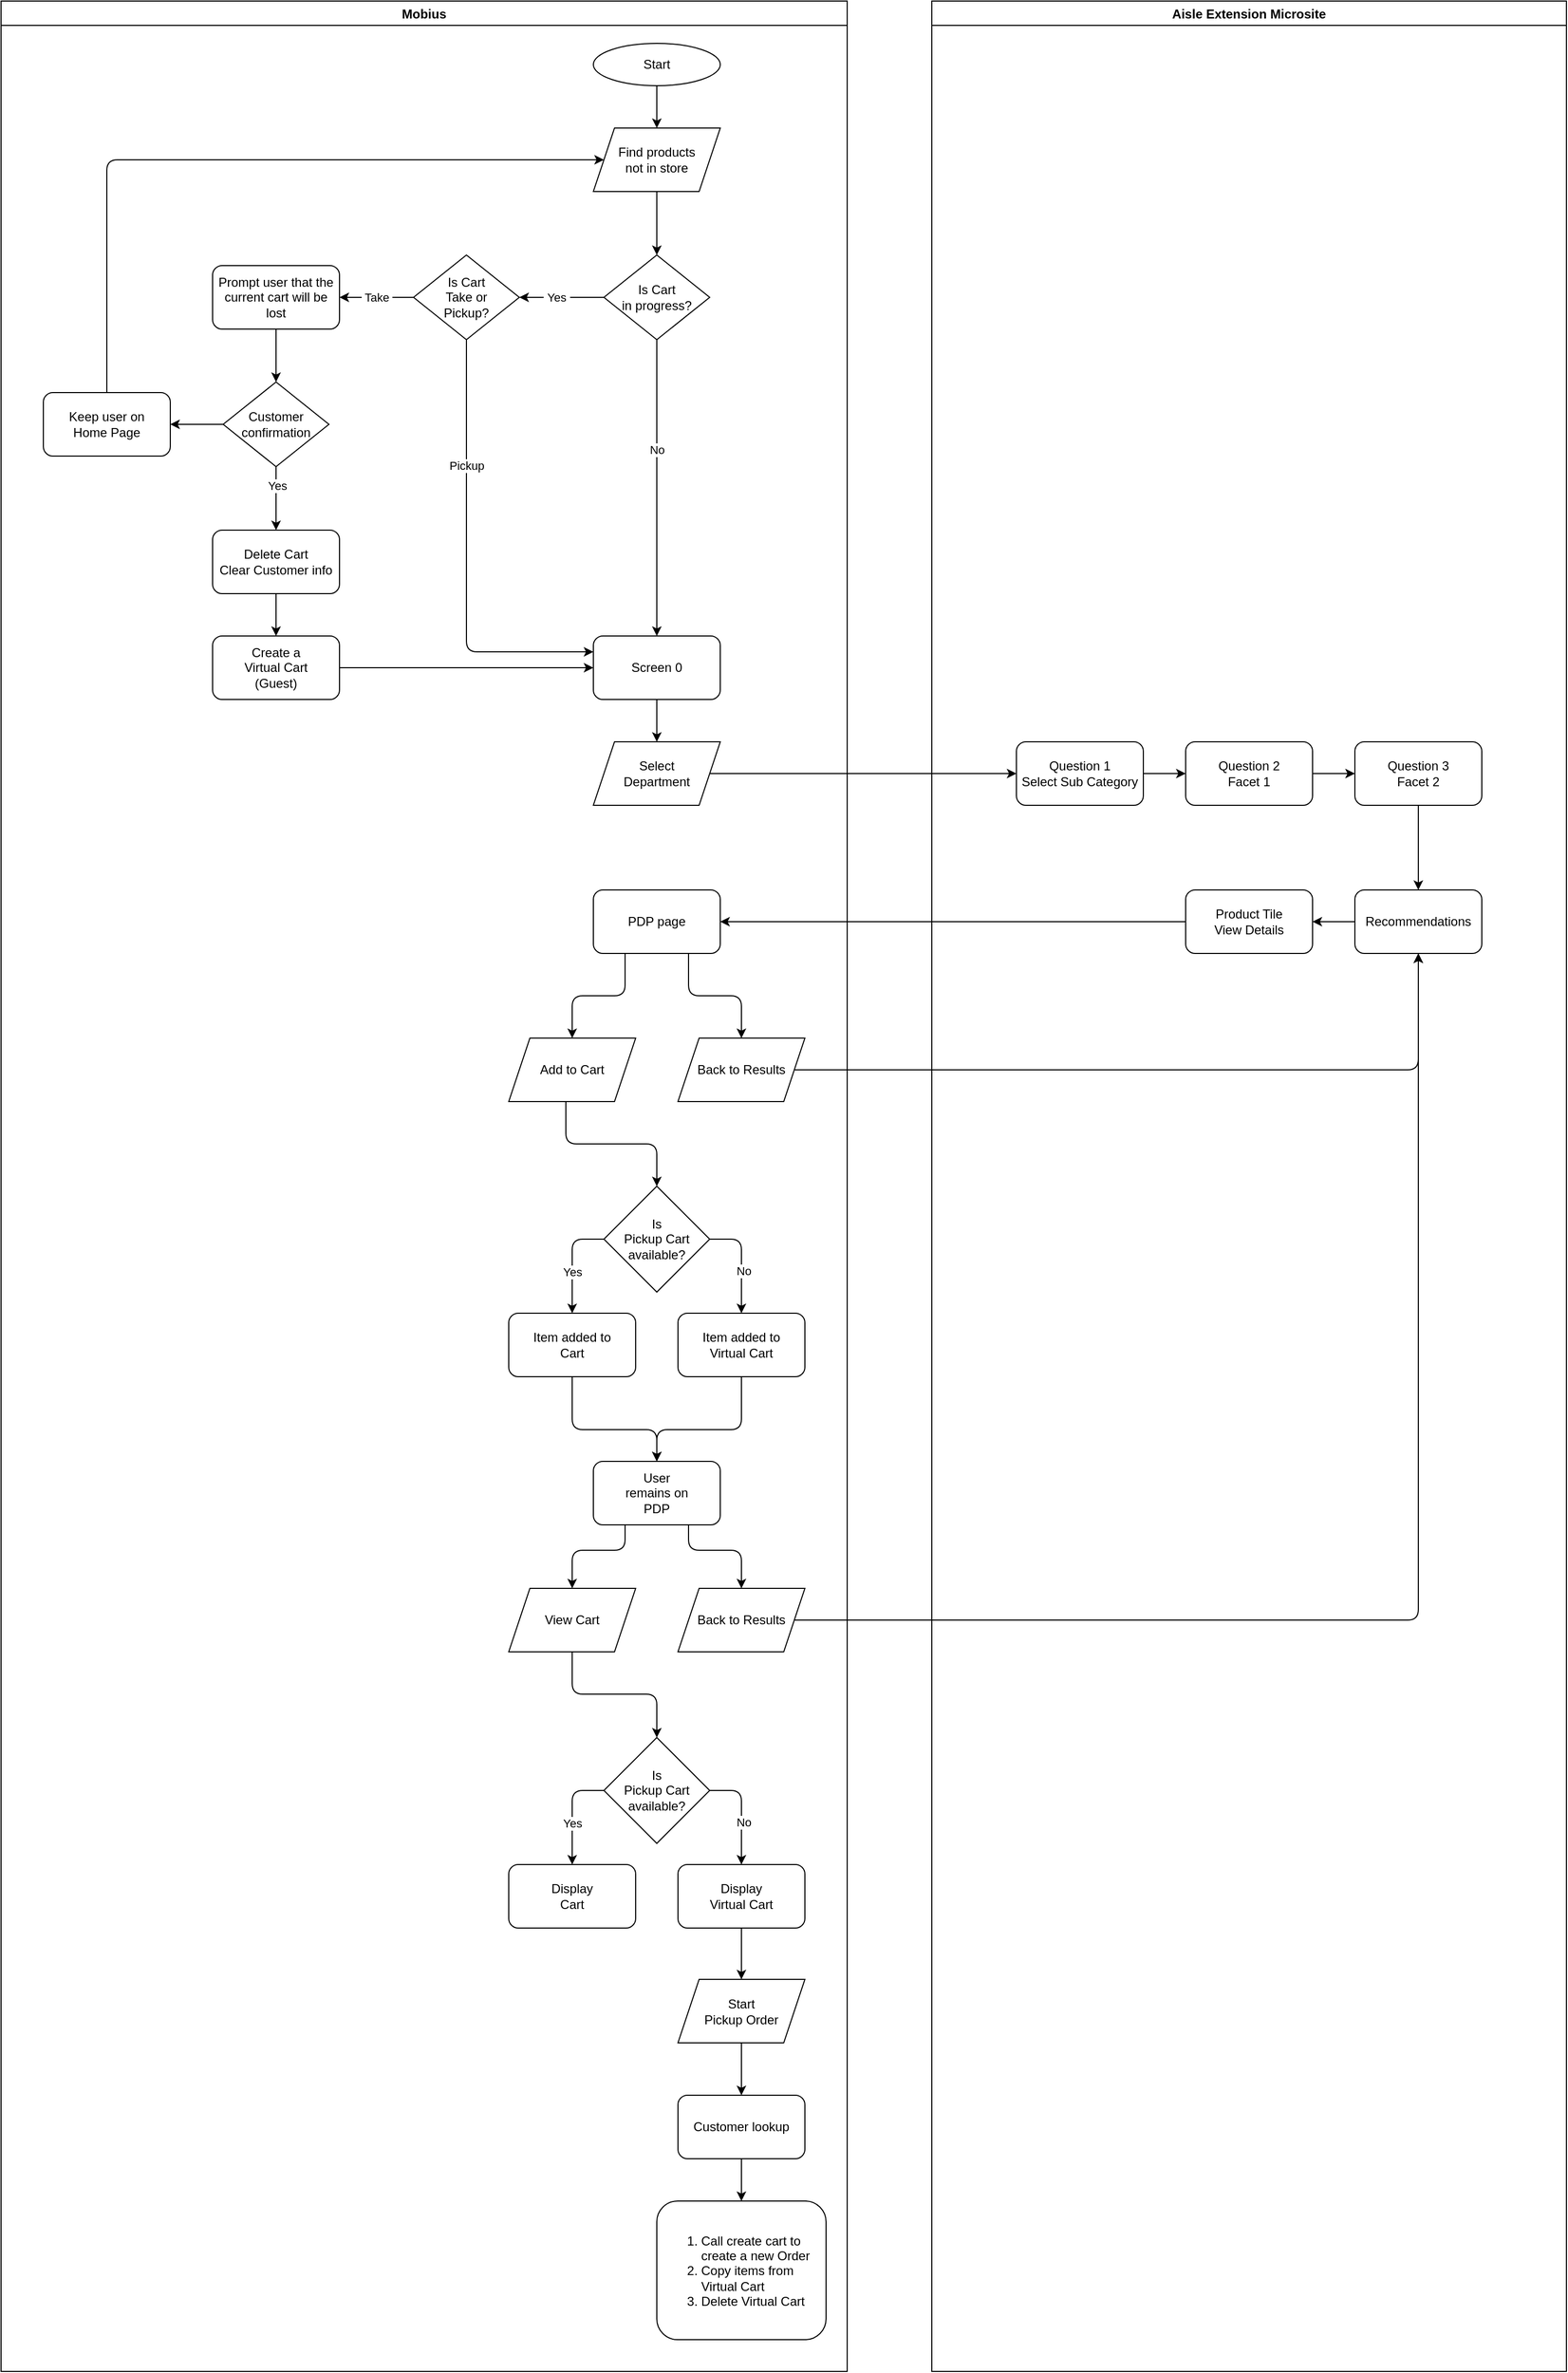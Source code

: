 <mxfile version="20.0.2" type="device"><diagram id="C5RBs43oDa-KdzZeNtuy" name="Page-1"><mxGraphModel dx="2013" dy="769" grid="1" gridSize="10" guides="1" tooltips="1" connect="1" arrows="1" fold="1" page="1" pageScale="1" pageWidth="827" pageHeight="1169" math="0" shadow="0"><root><mxCell id="WIyWlLk6GJQsqaUBKTNV-0"/><mxCell id="WIyWlLk6GJQsqaUBKTNV-1" parent="WIyWlLk6GJQsqaUBKTNV-0"/><mxCell id="hU5bjGYBa0nsdPkoArLp-79" value="Mobius" style="swimlane;" parent="WIyWlLk6GJQsqaUBKTNV-1" vertex="1"><mxGeometry x="-440" width="800" height="2240" as="geometry"/></mxCell><mxCell id="hU5bjGYBa0nsdPkoArLp-26" value="Prompt user that the current cart will be lost" style="rounded=1;whiteSpace=wrap;html=1;" parent="hU5bjGYBa0nsdPkoArLp-79" vertex="1"><mxGeometry x="200" y="250" width="120" height="60" as="geometry"/></mxCell><mxCell id="hU5bjGYBa0nsdPkoArLp-27" value="Customer confirmation" style="rhombus;whiteSpace=wrap;html=1;" parent="hU5bjGYBa0nsdPkoArLp-79" vertex="1"><mxGeometry x="210" y="360" width="100" height="80" as="geometry"/></mxCell><mxCell id="hU5bjGYBa0nsdPkoArLp-32" value="" style="endArrow=classic;html=1;rounded=1;exitX=0.5;exitY=1;exitDx=0;exitDy=0;entryX=0.5;entryY=0;entryDx=0;entryDy=0;" parent="hU5bjGYBa0nsdPkoArLp-79" source="hU5bjGYBa0nsdPkoArLp-26" target="hU5bjGYBa0nsdPkoArLp-27" edge="1"><mxGeometry width="50" height="50" relative="1" as="geometry"><mxPoint x="580" y="380" as="sourcePoint"/><mxPoint x="630" y="330" as="targetPoint"/></mxGeometry></mxCell><mxCell id="hU5bjGYBa0nsdPkoArLp-34" value="Keep user on&lt;br&gt;Home Page" style="rounded=1;whiteSpace=wrap;html=1;" parent="hU5bjGYBa0nsdPkoArLp-79" vertex="1"><mxGeometry x="40" y="370" width="120" height="60" as="geometry"/></mxCell><mxCell id="hU5bjGYBa0nsdPkoArLp-39" value="Create a&lt;br&gt;Virtual Cart&lt;br&gt;(Guest)" style="rounded=1;whiteSpace=wrap;html=1;" parent="hU5bjGYBa0nsdPkoArLp-79" vertex="1"><mxGeometry x="200" y="600" width="120" height="60" as="geometry"/></mxCell><mxCell id="hU5bjGYBa0nsdPkoArLp-53" value="Delete Cart&lt;br&gt;Clear Customer info" style="rounded=1;whiteSpace=wrap;html=1;" parent="hU5bjGYBa0nsdPkoArLp-79" vertex="1"><mxGeometry x="200" y="500" width="120" height="60" as="geometry"/></mxCell><mxCell id="hU5bjGYBa0nsdPkoArLp-54" value="" style="endArrow=classic;html=1;rounded=1;exitX=0.5;exitY=1;exitDx=0;exitDy=0;entryX=0.5;entryY=0;entryDx=0;entryDy=0;" parent="hU5bjGYBa0nsdPkoArLp-79" source="hU5bjGYBa0nsdPkoArLp-27" target="hU5bjGYBa0nsdPkoArLp-53" edge="1"><mxGeometry width="50" height="50" relative="1" as="geometry"><mxPoint x="940" y="730" as="sourcePoint"/><mxPoint x="990" y="680" as="targetPoint"/></mxGeometry></mxCell><mxCell id="hU5bjGYBa0nsdPkoArLp-55" value="&amp;nbsp;Yes&amp;nbsp;" style="edgeLabel;html=1;align=center;verticalAlign=middle;resizable=0;points=[];" parent="hU5bjGYBa0nsdPkoArLp-54" vertex="1" connectable="0"><mxGeometry x="-0.425" y="1" relative="1" as="geometry"><mxPoint as="offset"/></mxGeometry></mxCell><mxCell id="hU5bjGYBa0nsdPkoArLp-56" value="" style="endArrow=classic;html=1;rounded=1;exitX=0.5;exitY=1;exitDx=0;exitDy=0;entryX=0.5;entryY=0;entryDx=0;entryDy=0;" parent="hU5bjGYBa0nsdPkoArLp-79" source="hU5bjGYBa0nsdPkoArLp-53" target="hU5bjGYBa0nsdPkoArLp-39" edge="1"><mxGeometry width="50" height="50" relative="1" as="geometry"><mxPoint x="760" y="520" as="sourcePoint"/><mxPoint x="810" y="470" as="targetPoint"/><Array as="points"/></mxGeometry></mxCell><mxCell id="hU5bjGYBa0nsdPkoArLp-80" value="Is Cart&lt;br&gt;Take or&lt;br&gt;Pickup?" style="rhombus;whiteSpace=wrap;html=1;" parent="hU5bjGYBa0nsdPkoArLp-79" vertex="1"><mxGeometry x="390" y="240" width="100" height="80" as="geometry"/></mxCell><mxCell id="hU5bjGYBa0nsdPkoArLp-81" value="" style="endArrow=classic;html=1;rounded=1;entryX=1;entryY=0.5;entryDx=0;entryDy=0;exitX=0;exitY=0.5;exitDx=0;exitDy=0;" parent="hU5bjGYBa0nsdPkoArLp-79" source="hU5bjGYBa0nsdPkoArLp-27" target="hU5bjGYBa0nsdPkoArLp-34" edge="1"><mxGeometry width="50" height="50" relative="1" as="geometry"><mxPoint x="560" y="480" as="sourcePoint"/><mxPoint x="610" y="430" as="targetPoint"/></mxGeometry></mxCell><mxCell id="hU5bjGYBa0nsdPkoArLp-82" value="&amp;nbsp;Take&amp;nbsp;" style="endArrow=classic;html=1;rounded=1;entryX=1;entryY=0.5;entryDx=0;entryDy=0;exitX=0;exitY=0.5;exitDx=0;exitDy=0;" parent="hU5bjGYBa0nsdPkoArLp-79" source="hU5bjGYBa0nsdPkoArLp-80" target="hU5bjGYBa0nsdPkoArLp-26" edge="1"><mxGeometry width="50" height="50" relative="1" as="geometry"><mxPoint x="560" y="480" as="sourcePoint"/><mxPoint x="610" y="430" as="targetPoint"/></mxGeometry></mxCell><mxCell id="hU5bjGYBa0nsdPkoArLp-0" value="Start" style="ellipse;whiteSpace=wrap;html=1;" parent="WIyWlLk6GJQsqaUBKTNV-1" vertex="1"><mxGeometry x="120" y="40" width="120" height="40" as="geometry"/></mxCell><mxCell id="hU5bjGYBa0nsdPkoArLp-2" value="Screen 0" style="rounded=1;whiteSpace=wrap;html=1;" parent="WIyWlLk6GJQsqaUBKTNV-1" vertex="1"><mxGeometry x="120" y="600" width="120" height="60" as="geometry"/></mxCell><mxCell id="hU5bjGYBa0nsdPkoArLp-3" value="Question 1&lt;br&gt;Select Sub Category" style="rounded=1;whiteSpace=wrap;html=1;" parent="WIyWlLk6GJQsqaUBKTNV-1" vertex="1"><mxGeometry x="520" y="700" width="120" height="60" as="geometry"/></mxCell><mxCell id="hU5bjGYBa0nsdPkoArLp-4" value="Question 2&lt;br&gt;Facet 1" style="rounded=1;whiteSpace=wrap;html=1;" parent="WIyWlLk6GJQsqaUBKTNV-1" vertex="1"><mxGeometry x="680" y="700" width="120" height="60" as="geometry"/></mxCell><mxCell id="hU5bjGYBa0nsdPkoArLp-5" value="Question 3&lt;br&gt;Facet 2" style="rounded=1;whiteSpace=wrap;html=1;" parent="WIyWlLk6GJQsqaUBKTNV-1" vertex="1"><mxGeometry x="840" y="700" width="120" height="60" as="geometry"/></mxCell><mxCell id="hU5bjGYBa0nsdPkoArLp-6" value="Recommendations" style="rounded=1;whiteSpace=wrap;html=1;" parent="WIyWlLk6GJQsqaUBKTNV-1" vertex="1"><mxGeometry x="840" y="840" width="120" height="60" as="geometry"/></mxCell><mxCell id="hU5bjGYBa0nsdPkoArLp-7" value="PDP page" style="rounded=1;whiteSpace=wrap;html=1;" parent="WIyWlLk6GJQsqaUBKTNV-1" vertex="1"><mxGeometry x="120" y="840" width="120" height="60" as="geometry"/></mxCell><mxCell id="hU5bjGYBa0nsdPkoArLp-8" value="Add to Cart" style="shape=parallelogram;perimeter=parallelogramPerimeter;whiteSpace=wrap;html=1;fixedSize=1;" parent="WIyWlLk6GJQsqaUBKTNV-1" vertex="1"><mxGeometry x="40" y="980" width="120" height="60" as="geometry"/></mxCell><mxCell id="hU5bjGYBa0nsdPkoArLp-9" value="Find products&lt;br&gt;not in store" style="shape=parallelogram;perimeter=parallelogramPerimeter;whiteSpace=wrap;html=1;fixedSize=1;" parent="WIyWlLk6GJQsqaUBKTNV-1" vertex="1"><mxGeometry x="120" y="120" width="120" height="60" as="geometry"/></mxCell><mxCell id="hU5bjGYBa0nsdPkoArLp-11" value="Select&lt;br&gt;Department" style="shape=parallelogram;perimeter=parallelogramPerimeter;whiteSpace=wrap;html=1;fixedSize=1;" parent="WIyWlLk6GJQsqaUBKTNV-1" vertex="1"><mxGeometry x="120" y="700" width="120" height="60" as="geometry"/></mxCell><mxCell id="hU5bjGYBa0nsdPkoArLp-12" value="Back to Results" style="shape=parallelogram;perimeter=parallelogramPerimeter;whiteSpace=wrap;html=1;fixedSize=1;" parent="WIyWlLk6GJQsqaUBKTNV-1" vertex="1"><mxGeometry x="200" y="980" width="120" height="60" as="geometry"/></mxCell><mxCell id="hU5bjGYBa0nsdPkoArLp-13" value="" style="endArrow=classic;html=1;rounded=0;exitX=0.5;exitY=1;exitDx=0;exitDy=0;entryX=0.5;entryY=0;entryDx=0;entryDy=0;" parent="WIyWlLk6GJQsqaUBKTNV-1" source="hU5bjGYBa0nsdPkoArLp-0" target="hU5bjGYBa0nsdPkoArLp-9" edge="1"><mxGeometry width="50" height="50" relative="1" as="geometry"><mxPoint x="380" y="610" as="sourcePoint"/><mxPoint x="430" y="560" as="targetPoint"/></mxGeometry></mxCell><mxCell id="hU5bjGYBa0nsdPkoArLp-14" value="" style="endArrow=classic;html=1;rounded=0;exitX=0.5;exitY=1;exitDx=0;exitDy=0;entryX=0.5;entryY=0;entryDx=0;entryDy=0;" parent="WIyWlLk6GJQsqaUBKTNV-1" source="hU5bjGYBa0nsdPkoArLp-9" target="hU5bjGYBa0nsdPkoArLp-24" edge="1"><mxGeometry width="50" height="50" relative="1" as="geometry"><mxPoint x="190" y="90" as="sourcePoint"/><mxPoint x="270" y="240" as="targetPoint"/></mxGeometry></mxCell><mxCell id="hU5bjGYBa0nsdPkoArLp-15" value="" style="endArrow=classic;html=1;rounded=0;exitX=0.5;exitY=1;exitDx=0;exitDy=0;entryX=0.5;entryY=0;entryDx=0;entryDy=0;" parent="WIyWlLk6GJQsqaUBKTNV-1" source="hU5bjGYBa0nsdPkoArLp-2" target="hU5bjGYBa0nsdPkoArLp-11" edge="1"><mxGeometry width="50" height="50" relative="1" as="geometry"><mxPoint x="190" y="570" as="sourcePoint"/><mxPoint x="190" y="610" as="targetPoint"/></mxGeometry></mxCell><mxCell id="hU5bjGYBa0nsdPkoArLp-16" value="" style="endArrow=classic;html=1;rounded=0;exitX=1;exitY=0.5;exitDx=0;exitDy=0;entryX=0;entryY=0.5;entryDx=0;entryDy=0;" parent="WIyWlLk6GJQsqaUBKTNV-1" source="hU5bjGYBa0nsdPkoArLp-11" target="hU5bjGYBa0nsdPkoArLp-3" edge="1"><mxGeometry width="50" height="50" relative="1" as="geometry"><mxPoint x="190" y="670" as="sourcePoint"/><mxPoint x="190" y="710" as="targetPoint"/></mxGeometry></mxCell><mxCell id="hU5bjGYBa0nsdPkoArLp-17" value="" style="endArrow=classic;html=1;rounded=0;exitX=1;exitY=0.5;exitDx=0;exitDy=0;entryX=0;entryY=0.5;entryDx=0;entryDy=0;" parent="WIyWlLk6GJQsqaUBKTNV-1" source="hU5bjGYBa0nsdPkoArLp-3" target="hU5bjGYBa0nsdPkoArLp-4" edge="1"><mxGeometry width="50" height="50" relative="1" as="geometry"><mxPoint x="400" y="740" as="sourcePoint"/><mxPoint x="530" y="740" as="targetPoint"/></mxGeometry></mxCell><mxCell id="hU5bjGYBa0nsdPkoArLp-18" value="" style="endArrow=classic;html=1;rounded=0;exitX=1;exitY=0.5;exitDx=0;exitDy=0;entryX=0;entryY=0.5;entryDx=0;entryDy=0;" parent="WIyWlLk6GJQsqaUBKTNV-1" source="hU5bjGYBa0nsdPkoArLp-4" target="hU5bjGYBa0nsdPkoArLp-5" edge="1"><mxGeometry width="50" height="50" relative="1" as="geometry"><mxPoint x="650" y="740" as="sourcePoint"/><mxPoint x="690" y="740" as="targetPoint"/></mxGeometry></mxCell><mxCell id="hU5bjGYBa0nsdPkoArLp-19" value="" style="endArrow=classic;html=1;rounded=0;exitX=0.5;exitY=1;exitDx=0;exitDy=0;entryX=0.5;entryY=0;entryDx=0;entryDy=0;" parent="WIyWlLk6GJQsqaUBKTNV-1" source="hU5bjGYBa0nsdPkoArLp-5" target="hU5bjGYBa0nsdPkoArLp-6" edge="1"><mxGeometry width="50" height="50" relative="1" as="geometry"><mxPoint x="810" y="740" as="sourcePoint"/><mxPoint x="850" y="740" as="targetPoint"/></mxGeometry></mxCell><mxCell id="hU5bjGYBa0nsdPkoArLp-20" value="" style="endArrow=classic;html=1;rounded=0;exitX=0;exitY=0.5;exitDx=0;exitDy=0;entryX=1;entryY=0.5;entryDx=0;entryDy=0;" parent="WIyWlLk6GJQsqaUBKTNV-1" source="hU5bjGYBa0nsdPkoArLp-84" target="hU5bjGYBa0nsdPkoArLp-7" edge="1"><mxGeometry width="50" height="50" relative="1" as="geometry"><mxPoint x="750" y="770" as="sourcePoint"/><mxPoint x="750" y="850" as="targetPoint"/></mxGeometry></mxCell><mxCell id="hU5bjGYBa0nsdPkoArLp-21" value="" style="endArrow=classic;html=1;exitX=1;exitY=0.5;exitDx=0;exitDy=0;entryX=0.5;entryY=1;entryDx=0;entryDy=0;rounded=1;" parent="WIyWlLk6GJQsqaUBKTNV-1" source="hU5bjGYBa0nsdPkoArLp-12" target="hU5bjGYBa0nsdPkoArLp-6" edge="1"><mxGeometry width="50" height="50" relative="1" as="geometry"><mxPoint x="690" y="880" as="sourcePoint"/><mxPoint x="250" y="880" as="targetPoint"/><Array as="points"><mxPoint x="900" y="1010"/></Array></mxGeometry></mxCell><mxCell id="hU5bjGYBa0nsdPkoArLp-22" value="" style="endArrow=classic;html=1;rounded=1;exitX=0.25;exitY=1;exitDx=0;exitDy=0;entryX=0.5;entryY=0;entryDx=0;entryDy=0;" parent="WIyWlLk6GJQsqaUBKTNV-1" source="hU5bjGYBa0nsdPkoArLp-7" target="hU5bjGYBa0nsdPkoArLp-8" edge="1"><mxGeometry width="50" height="50" relative="1" as="geometry"><mxPoint x="380" y="990" as="sourcePoint"/><mxPoint x="430" y="940" as="targetPoint"/><Array as="points"><mxPoint x="150" y="940"/><mxPoint x="100" y="940"/></Array></mxGeometry></mxCell><mxCell id="hU5bjGYBa0nsdPkoArLp-23" value="" style="endArrow=classic;html=1;rounded=1;exitX=0.75;exitY=1;exitDx=0;exitDy=0;entryX=0.5;entryY=0;entryDx=0;entryDy=0;" parent="WIyWlLk6GJQsqaUBKTNV-1" source="hU5bjGYBa0nsdPkoArLp-7" target="hU5bjGYBa0nsdPkoArLp-12" edge="1"><mxGeometry width="50" height="50" relative="1" as="geometry"><mxPoint x="160" y="910" as="sourcePoint"/><mxPoint x="110" y="990" as="targetPoint"/><Array as="points"><mxPoint x="210" y="940"/><mxPoint x="260" y="940"/></Array></mxGeometry></mxCell><mxCell id="hU5bjGYBa0nsdPkoArLp-24" value="Is Cart&lt;br&gt;in progress?" style="rhombus;whiteSpace=wrap;html=1;" parent="WIyWlLk6GJQsqaUBKTNV-1" vertex="1"><mxGeometry x="130" y="240" width="100" height="80" as="geometry"/></mxCell><mxCell id="hU5bjGYBa0nsdPkoArLp-25" value="Item added to&lt;br&gt;Virtual Cart" style="rounded=1;whiteSpace=wrap;html=1;" parent="WIyWlLk6GJQsqaUBKTNV-1" vertex="1"><mxGeometry x="200" y="1240" width="120" height="60" as="geometry"/></mxCell><mxCell id="hU5bjGYBa0nsdPkoArLp-28" value="" style="endArrow=classic;html=1;rounded=0;exitX=0;exitY=0.5;exitDx=0;exitDy=0;entryX=1;entryY=0.5;entryDx=0;entryDy=0;" parent="WIyWlLk6GJQsqaUBKTNV-1" source="hU5bjGYBa0nsdPkoArLp-24" target="hU5bjGYBa0nsdPkoArLp-80" edge="1"><mxGeometry width="50" height="50" relative="1" as="geometry"><mxPoint x="190" y="190" as="sourcePoint"/><mxPoint x="190" y="250" as="targetPoint"/></mxGeometry></mxCell><mxCell id="hU5bjGYBa0nsdPkoArLp-31" value="&amp;nbsp;Yes&amp;nbsp;" style="edgeLabel;html=1;align=center;verticalAlign=middle;resizable=0;points=[];" parent="hU5bjGYBa0nsdPkoArLp-28" vertex="1" connectable="0"><mxGeometry x="0.133" relative="1" as="geometry"><mxPoint as="offset"/></mxGeometry></mxCell><mxCell id="hU5bjGYBa0nsdPkoArLp-29" value="" style="endArrow=classic;html=1;rounded=0;exitX=0.5;exitY=1;exitDx=0;exitDy=0;entryX=0.5;entryY=0;entryDx=0;entryDy=0;" parent="WIyWlLk6GJQsqaUBKTNV-1" source="hU5bjGYBa0nsdPkoArLp-24" target="hU5bjGYBa0nsdPkoArLp-2" edge="1"><mxGeometry width="50" height="50" relative="1" as="geometry"><mxPoint x="150" y="290" as="sourcePoint"/><mxPoint x="90" y="290" as="targetPoint"/></mxGeometry></mxCell><mxCell id="hU5bjGYBa0nsdPkoArLp-30" value="&amp;nbsp;No&amp;nbsp;" style="edgeLabel;html=1;align=center;verticalAlign=middle;resizable=0;points=[];" parent="hU5bjGYBa0nsdPkoArLp-29" vertex="1" connectable="0"><mxGeometry x="-0.256" relative="1" as="geometry"><mxPoint as="offset"/></mxGeometry></mxCell><mxCell id="hU5bjGYBa0nsdPkoArLp-38" value="" style="endArrow=classic;html=1;rounded=1;exitX=0.5;exitY=0;exitDx=0;exitDy=0;entryX=0;entryY=0.5;entryDx=0;entryDy=0;" parent="WIyWlLk6GJQsqaUBKTNV-1" source="hU5bjGYBa0nsdPkoArLp-34" target="hU5bjGYBa0nsdPkoArLp-9" edge="1"><mxGeometry width="50" height="50" relative="1" as="geometry"><mxPoint x="40" y="330" as="sourcePoint"/><mxPoint x="40" y="380" as="targetPoint"/><Array as="points"><mxPoint x="-340" y="150"/></Array></mxGeometry></mxCell><mxCell id="hU5bjGYBa0nsdPkoArLp-41" value="" style="endArrow=classic;html=1;rounded=1;exitX=1;exitY=0.5;exitDx=0;exitDy=0;entryX=0;entryY=0.5;entryDx=0;entryDy=0;" parent="WIyWlLk6GJQsqaUBKTNV-1" source="hU5bjGYBa0nsdPkoArLp-39" target="hU5bjGYBa0nsdPkoArLp-2" edge="1"><mxGeometry width="50" height="50" relative="1" as="geometry"><mxPoint x="340" y="500" as="sourcePoint"/><mxPoint x="390" y="450" as="targetPoint"/></mxGeometry></mxCell><mxCell id="hU5bjGYBa0nsdPkoArLp-42" value="" style="endArrow=classic;html=1;rounded=1;exitX=0.45;exitY=1.008;exitDx=0;exitDy=0;exitPerimeter=0;entryX=0.5;entryY=0;entryDx=0;entryDy=0;" parent="WIyWlLk6GJQsqaUBKTNV-1" source="hU5bjGYBa0nsdPkoArLp-8" target="hU5bjGYBa0nsdPkoArLp-61" edge="1"><mxGeometry width="50" height="50" relative="1" as="geometry"><mxPoint x="220" y="1140" as="sourcePoint"/><mxPoint x="270" y="1090" as="targetPoint"/><Array as="points"><mxPoint x="94" y="1080"/><mxPoint x="180" y="1080"/></Array></mxGeometry></mxCell><mxCell id="hU5bjGYBa0nsdPkoArLp-43" value="View Cart" style="shape=parallelogram;perimeter=parallelogramPerimeter;whiteSpace=wrap;html=1;fixedSize=1;" parent="WIyWlLk6GJQsqaUBKTNV-1" vertex="1"><mxGeometry x="40" y="1500" width="120" height="60" as="geometry"/></mxCell><mxCell id="hU5bjGYBa0nsdPkoArLp-44" value="Back to Results" style="shape=parallelogram;perimeter=parallelogramPerimeter;whiteSpace=wrap;html=1;fixedSize=1;" parent="WIyWlLk6GJQsqaUBKTNV-1" vertex="1"><mxGeometry x="200" y="1500" width="120" height="60" as="geometry"/></mxCell><mxCell id="hU5bjGYBa0nsdPkoArLp-46" value="" style="endArrow=classic;html=1;rounded=1;exitX=0.25;exitY=1;exitDx=0;exitDy=0;entryX=0.5;entryY=0;entryDx=0;entryDy=0;startArrow=none;" parent="WIyWlLk6GJQsqaUBKTNV-1" source="hU5bjGYBa0nsdPkoArLp-67" target="hU5bjGYBa0nsdPkoArLp-43" edge="1"><mxGeometry width="50" height="50" relative="1" as="geometry"><mxPoint x="240" y="1554" as="sourcePoint"/><mxPoint x="290" y="1504" as="targetPoint"/><Array as="points"><mxPoint x="150" y="1464"/><mxPoint x="100" y="1464"/></Array></mxGeometry></mxCell><mxCell id="hU5bjGYBa0nsdPkoArLp-47" value="" style="endArrow=classic;html=1;rounded=1;exitX=0.75;exitY=1;exitDx=0;exitDy=0;entryX=0.5;entryY=0;entryDx=0;entryDy=0;" parent="WIyWlLk6GJQsqaUBKTNV-1" source="hU5bjGYBa0nsdPkoArLp-67" target="hU5bjGYBa0nsdPkoArLp-44" edge="1"><mxGeometry width="50" height="50" relative="1" as="geometry"><mxPoint x="240" y="1554" as="sourcePoint"/><mxPoint x="290" y="1504" as="targetPoint"/><Array as="points"><mxPoint x="210" y="1464"/><mxPoint x="260" y="1464"/></Array></mxGeometry></mxCell><mxCell id="hU5bjGYBa0nsdPkoArLp-48" value="" style="endArrow=classic;html=1;rounded=1;exitX=1;exitY=0.5;exitDx=0;exitDy=0;entryX=0.5;entryY=1;entryDx=0;entryDy=0;" parent="WIyWlLk6GJQsqaUBKTNV-1" source="hU5bjGYBa0nsdPkoArLp-44" target="hU5bjGYBa0nsdPkoArLp-6" edge="1"><mxGeometry width="50" height="50" relative="1" as="geometry"><mxPoint x="270" y="1170" as="sourcePoint"/><mxPoint x="320" y="1120" as="targetPoint"/><Array as="points"><mxPoint x="900" y="1530"/></Array></mxGeometry></mxCell><mxCell id="hU5bjGYBa0nsdPkoArLp-50" value="" style="endArrow=classic;html=1;rounded=1;exitX=0.5;exitY=1;exitDx=0;exitDy=0;entryX=0.5;entryY=0;entryDx=0;entryDy=0;" parent="WIyWlLk6GJQsqaUBKTNV-1" source="hU5bjGYBa0nsdPkoArLp-43" target="hU5bjGYBa0nsdPkoArLp-72" edge="1"><mxGeometry width="50" height="50" relative="1" as="geometry"><mxPoint x="220" y="1704" as="sourcePoint"/><mxPoint x="180" y="1640" as="targetPoint"/><Array as="points"><mxPoint x="100" y="1600"/><mxPoint x="180" y="1600"/></Array></mxGeometry></mxCell><mxCell id="hU5bjGYBa0nsdPkoArLp-51" value="Start&lt;br&gt;Pickup Order" style="shape=parallelogram;perimeter=parallelogramPerimeter;whiteSpace=wrap;html=1;fixedSize=1;" parent="WIyWlLk6GJQsqaUBKTNV-1" vertex="1"><mxGeometry x="200" y="1869.5" width="120" height="60" as="geometry"/></mxCell><mxCell id="hU5bjGYBa0nsdPkoArLp-52" value="" style="endArrow=classic;html=1;rounded=1;exitX=0.5;exitY=1;exitDx=0;exitDy=0;entryX=0.5;entryY=0;entryDx=0;entryDy=0;" parent="WIyWlLk6GJQsqaUBKTNV-1" target="hU5bjGYBa0nsdPkoArLp-51" edge="1"><mxGeometry width="50" height="50" relative="1" as="geometry"><mxPoint x="260" y="1810" as="sourcePoint"/><mxPoint x="790" y="1673" as="targetPoint"/></mxGeometry></mxCell><mxCell id="hU5bjGYBa0nsdPkoArLp-57" value="Customer lookup" style="rounded=1;whiteSpace=wrap;html=1;" parent="WIyWlLk6GJQsqaUBKTNV-1" vertex="1"><mxGeometry x="200" y="1979" width="120" height="60" as="geometry"/></mxCell><mxCell id="hU5bjGYBa0nsdPkoArLp-58" value="&lt;ol&gt;&lt;li style=&quot;&quot;&gt;Call create cart to create a new Order&lt;/li&gt;&lt;li style=&quot;&quot;&gt;Copy items from Virtual Cart&lt;/li&gt;&lt;li style=&quot;&quot;&gt;Delete Virtual Cart&lt;/li&gt;&lt;/ol&gt;" style="rounded=1;whiteSpace=wrap;html=1;align=left;" parent="WIyWlLk6GJQsqaUBKTNV-1" vertex="1"><mxGeometry x="180" y="2079" width="160" height="131" as="geometry"/></mxCell><mxCell id="hU5bjGYBa0nsdPkoArLp-59" value="" style="endArrow=classic;html=1;rounded=1;exitX=0.5;exitY=1;exitDx=0;exitDy=0;entryX=0.5;entryY=0;entryDx=0;entryDy=0;" parent="WIyWlLk6GJQsqaUBKTNV-1" source="hU5bjGYBa0nsdPkoArLp-51" target="hU5bjGYBa0nsdPkoArLp-57" edge="1"><mxGeometry width="50" height="50" relative="1" as="geometry"><mxPoint x="740" y="2183" as="sourcePoint"/><mxPoint x="790" y="2133" as="targetPoint"/></mxGeometry></mxCell><mxCell id="hU5bjGYBa0nsdPkoArLp-60" value="" style="endArrow=classic;html=1;rounded=1;exitX=0.5;exitY=1;exitDx=0;exitDy=0;entryX=0.5;entryY=0;entryDx=0;entryDy=0;" parent="WIyWlLk6GJQsqaUBKTNV-1" source="hU5bjGYBa0nsdPkoArLp-57" target="hU5bjGYBa0nsdPkoArLp-58" edge="1"><mxGeometry width="50" height="50" relative="1" as="geometry"><mxPoint x="740" y="2183" as="sourcePoint"/><mxPoint x="790" y="2133" as="targetPoint"/></mxGeometry></mxCell><mxCell id="hU5bjGYBa0nsdPkoArLp-61" value="Is&lt;br&gt;Pickup Cart available?" style="rhombus;whiteSpace=wrap;html=1;" parent="WIyWlLk6GJQsqaUBKTNV-1" vertex="1"><mxGeometry x="130" y="1120" width="100" height="100" as="geometry"/></mxCell><mxCell id="hU5bjGYBa0nsdPkoArLp-62" value="Item added to&lt;br&gt;Cart" style="rounded=1;whiteSpace=wrap;html=1;" parent="WIyWlLk6GJQsqaUBKTNV-1" vertex="1"><mxGeometry x="40" y="1240" width="120" height="60" as="geometry"/></mxCell><mxCell id="hU5bjGYBa0nsdPkoArLp-63" value="" style="endArrow=classic;html=1;rounded=1;exitX=1;exitY=0.5;exitDx=0;exitDy=0;entryX=0.5;entryY=0;entryDx=0;entryDy=0;" parent="WIyWlLk6GJQsqaUBKTNV-1" source="hU5bjGYBa0nsdPkoArLp-61" target="hU5bjGYBa0nsdPkoArLp-25" edge="1"><mxGeometry width="50" height="50" relative="1" as="geometry"><mxPoint x="660" y="1390" as="sourcePoint"/><mxPoint x="710" y="1340" as="targetPoint"/><Array as="points"><mxPoint x="260" y="1170"/></Array></mxGeometry></mxCell><mxCell id="hU5bjGYBa0nsdPkoArLp-65" value="&amp;nbsp;No&amp;nbsp;" style="edgeLabel;html=1;align=center;verticalAlign=middle;resizable=0;points=[];" parent="hU5bjGYBa0nsdPkoArLp-63" vertex="1" connectable="0"><mxGeometry x="0.19" y="2" relative="1" as="geometry"><mxPoint as="offset"/></mxGeometry></mxCell><mxCell id="hU5bjGYBa0nsdPkoArLp-64" value="" style="endArrow=classic;html=1;rounded=1;exitX=0;exitY=0.5;exitDx=0;exitDy=0;entryX=0.5;entryY=0;entryDx=0;entryDy=0;" parent="WIyWlLk6GJQsqaUBKTNV-1" source="hU5bjGYBa0nsdPkoArLp-61" target="hU5bjGYBa0nsdPkoArLp-62" edge="1"><mxGeometry width="50" height="50" relative="1" as="geometry"><mxPoint x="660" y="1400" as="sourcePoint"/><mxPoint x="710" y="1350" as="targetPoint"/><Array as="points"><mxPoint x="100" y="1170"/></Array></mxGeometry></mxCell><mxCell id="hU5bjGYBa0nsdPkoArLp-66" value="&amp;nbsp;Yes&amp;nbsp;" style="edgeLabel;html=1;align=center;verticalAlign=middle;resizable=0;points=[];" parent="hU5bjGYBa0nsdPkoArLp-64" vertex="1" connectable="0"><mxGeometry x="0.21" relative="1" as="geometry"><mxPoint as="offset"/></mxGeometry></mxCell><mxCell id="hU5bjGYBa0nsdPkoArLp-67" value="User&lt;br&gt;remains on&lt;br&gt;PDP" style="rounded=1;whiteSpace=wrap;html=1;" parent="WIyWlLk6GJQsqaUBKTNV-1" vertex="1"><mxGeometry x="120" y="1380" width="120" height="60" as="geometry"/></mxCell><mxCell id="hU5bjGYBa0nsdPkoArLp-69" value="" style="endArrow=classic;html=1;rounded=1;exitX=0.5;exitY=1;exitDx=0;exitDy=0;entryX=0.5;entryY=0;entryDx=0;entryDy=0;" parent="WIyWlLk6GJQsqaUBKTNV-1" source="hU5bjGYBa0nsdPkoArLp-62" target="hU5bjGYBa0nsdPkoArLp-67" edge="1"><mxGeometry width="50" height="50" relative="1" as="geometry"><mxPoint x="330" y="1360" as="sourcePoint"/><mxPoint x="380" y="1310" as="targetPoint"/><Array as="points"><mxPoint x="100" y="1350"/><mxPoint x="180" y="1350"/></Array></mxGeometry></mxCell><mxCell id="hU5bjGYBa0nsdPkoArLp-70" value="" style="endArrow=classic;html=1;rounded=1;exitX=0.5;exitY=1;exitDx=0;exitDy=0;entryX=0.5;entryY=0;entryDx=0;entryDy=0;" parent="WIyWlLk6GJQsqaUBKTNV-1" source="hU5bjGYBa0nsdPkoArLp-25" target="hU5bjGYBa0nsdPkoArLp-67" edge="1"><mxGeometry width="50" height="50" relative="1" as="geometry"><mxPoint x="330" y="1370" as="sourcePoint"/><mxPoint x="380" y="1320" as="targetPoint"/><Array as="points"><mxPoint x="260" y="1350"/><mxPoint x="180" y="1350"/></Array></mxGeometry></mxCell><mxCell id="hU5bjGYBa0nsdPkoArLp-71" value="Display&lt;br&gt;Virtual Cart" style="rounded=1;whiteSpace=wrap;html=1;" parent="WIyWlLk6GJQsqaUBKTNV-1" vertex="1"><mxGeometry x="200" y="1761" width="120" height="60" as="geometry"/></mxCell><mxCell id="hU5bjGYBa0nsdPkoArLp-72" value="Is&lt;br&gt;Pickup Cart available?" style="rhombus;whiteSpace=wrap;html=1;" parent="WIyWlLk6GJQsqaUBKTNV-1" vertex="1"><mxGeometry x="130" y="1641" width="100" height="100" as="geometry"/></mxCell><mxCell id="hU5bjGYBa0nsdPkoArLp-73" value="Display&lt;br&gt;Cart" style="rounded=1;whiteSpace=wrap;html=1;" parent="WIyWlLk6GJQsqaUBKTNV-1" vertex="1"><mxGeometry x="40" y="1761" width="120" height="60" as="geometry"/></mxCell><mxCell id="hU5bjGYBa0nsdPkoArLp-74" value="" style="endArrow=classic;html=1;rounded=1;exitX=1;exitY=0.5;exitDx=0;exitDy=0;entryX=0.5;entryY=0;entryDx=0;entryDy=0;" parent="WIyWlLk6GJQsqaUBKTNV-1" source="hU5bjGYBa0nsdPkoArLp-72" target="hU5bjGYBa0nsdPkoArLp-71" edge="1"><mxGeometry width="50" height="50" relative="1" as="geometry"><mxPoint x="660" y="1911" as="sourcePoint"/><mxPoint x="710" y="1861" as="targetPoint"/><Array as="points"><mxPoint x="260" y="1691"/></Array></mxGeometry></mxCell><mxCell id="hU5bjGYBa0nsdPkoArLp-75" value="&amp;nbsp;No&amp;nbsp;" style="edgeLabel;html=1;align=center;verticalAlign=middle;resizable=0;points=[];" parent="hU5bjGYBa0nsdPkoArLp-74" vertex="1" connectable="0"><mxGeometry x="0.19" y="2" relative="1" as="geometry"><mxPoint as="offset"/></mxGeometry></mxCell><mxCell id="hU5bjGYBa0nsdPkoArLp-76" value="" style="endArrow=classic;html=1;rounded=1;exitX=0;exitY=0.5;exitDx=0;exitDy=0;entryX=0.5;entryY=0;entryDx=0;entryDy=0;" parent="WIyWlLk6GJQsqaUBKTNV-1" source="hU5bjGYBa0nsdPkoArLp-72" target="hU5bjGYBa0nsdPkoArLp-73" edge="1"><mxGeometry width="50" height="50" relative="1" as="geometry"><mxPoint x="660" y="1921" as="sourcePoint"/><mxPoint x="710" y="1871" as="targetPoint"/><Array as="points"><mxPoint x="100" y="1691"/></Array></mxGeometry></mxCell><mxCell id="hU5bjGYBa0nsdPkoArLp-77" value="&amp;nbsp;Yes&amp;nbsp;" style="edgeLabel;html=1;align=center;verticalAlign=middle;resizable=0;points=[];" parent="hU5bjGYBa0nsdPkoArLp-76" vertex="1" connectable="0"><mxGeometry x="0.21" relative="1" as="geometry"><mxPoint as="offset"/></mxGeometry></mxCell><mxCell id="hU5bjGYBa0nsdPkoArLp-78" value="Aisle Extension Microsite" style="swimlane;" parent="WIyWlLk6GJQsqaUBKTNV-1" vertex="1"><mxGeometry x="440" width="600" height="2240" as="geometry"/></mxCell><mxCell id="hU5bjGYBa0nsdPkoArLp-84" value="Product Tile&lt;br&gt;View Details" style="rounded=1;whiteSpace=wrap;html=1;" parent="hU5bjGYBa0nsdPkoArLp-78" vertex="1"><mxGeometry x="240" y="840" width="120" height="60" as="geometry"/></mxCell><mxCell id="hU5bjGYBa0nsdPkoArLp-85" value="" style="endArrow=classic;html=1;rounded=1;entryX=1;entryY=0.5;entryDx=0;entryDy=0;exitX=0;exitY=0.5;exitDx=0;exitDy=0;" parent="WIyWlLk6GJQsqaUBKTNV-1" source="hU5bjGYBa0nsdPkoArLp-6" target="hU5bjGYBa0nsdPkoArLp-84" edge="1"><mxGeometry width="50" height="50" relative="1" as="geometry"><mxPoint x="120" y="900" as="sourcePoint"/><mxPoint x="170" y="850" as="targetPoint"/></mxGeometry></mxCell><mxCell id="hU5bjGYBa0nsdPkoArLp-83" value="&amp;nbsp;Pickup&amp;nbsp;" style="endArrow=classic;html=1;rounded=1;exitX=0.5;exitY=1;exitDx=0;exitDy=0;entryX=0;entryY=0.25;entryDx=0;entryDy=0;" parent="WIyWlLk6GJQsqaUBKTNV-1" source="hU5bjGYBa0nsdPkoArLp-80" target="hU5bjGYBa0nsdPkoArLp-2" edge="1"><mxGeometry x="-0.429" width="50" height="50" relative="1" as="geometry"><mxPoint x="200" y="480" as="sourcePoint"/><mxPoint x="250" y="430" as="targetPoint"/><Array as="points"><mxPoint y="615"/></Array><mxPoint as="offset"/></mxGeometry></mxCell></root></mxGraphModel></diagram></mxfile>